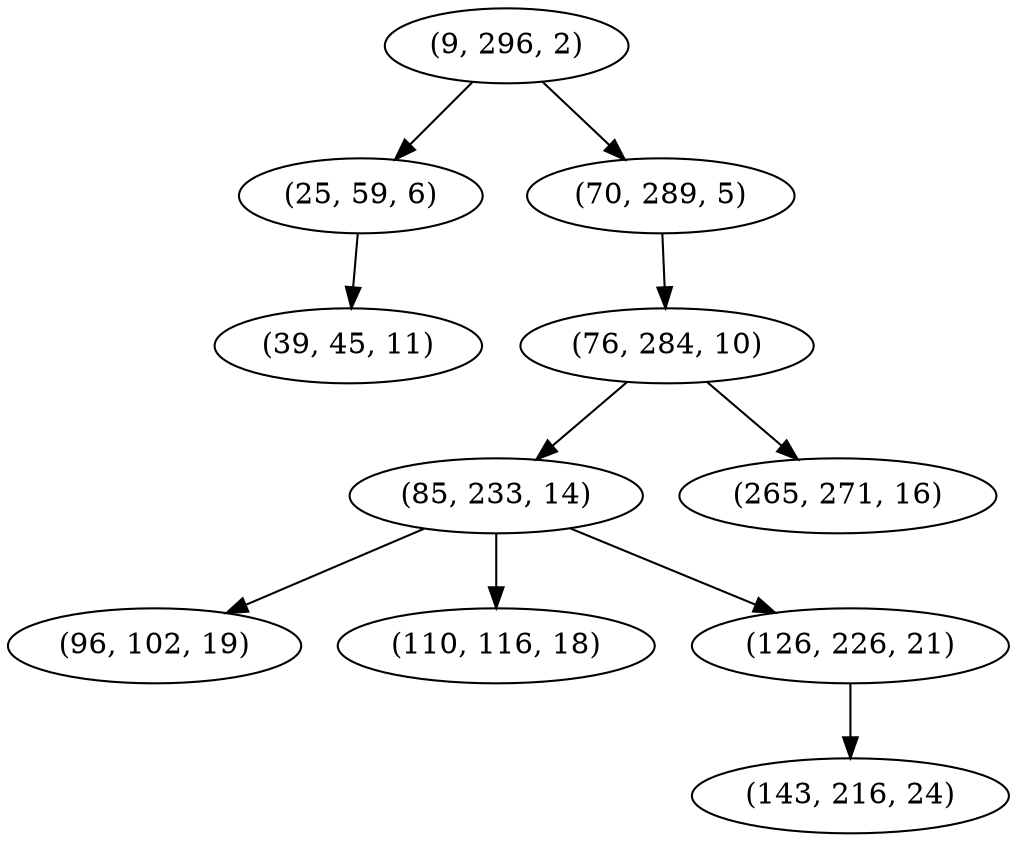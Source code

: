digraph tree {
    "(9, 296, 2)";
    "(25, 59, 6)";
    "(39, 45, 11)";
    "(70, 289, 5)";
    "(76, 284, 10)";
    "(85, 233, 14)";
    "(96, 102, 19)";
    "(110, 116, 18)";
    "(126, 226, 21)";
    "(143, 216, 24)";
    "(265, 271, 16)";
    "(9, 296, 2)" -> "(25, 59, 6)";
    "(9, 296, 2)" -> "(70, 289, 5)";
    "(25, 59, 6)" -> "(39, 45, 11)";
    "(70, 289, 5)" -> "(76, 284, 10)";
    "(76, 284, 10)" -> "(85, 233, 14)";
    "(76, 284, 10)" -> "(265, 271, 16)";
    "(85, 233, 14)" -> "(96, 102, 19)";
    "(85, 233, 14)" -> "(110, 116, 18)";
    "(85, 233, 14)" -> "(126, 226, 21)";
    "(126, 226, 21)" -> "(143, 216, 24)";
}
